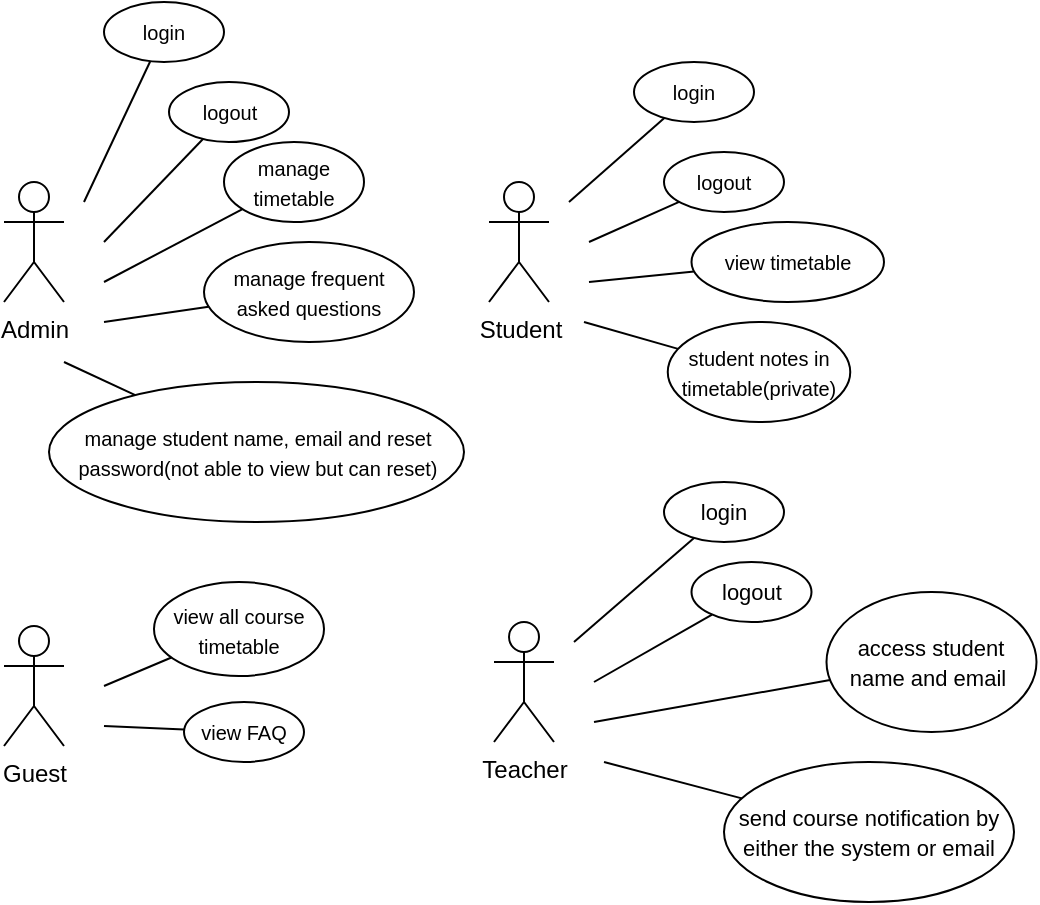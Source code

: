 <mxfile version="26.0.10">
  <diagram name="Page-1" id="ditq6TT-ULRenWaYCBOm">
    <mxGraphModel dx="782" dy="542" grid="1" gridSize="10" guides="1" tooltips="1" connect="1" arrows="1" fold="1" page="1" pageScale="1" pageWidth="850" pageHeight="1100" math="0" shadow="0">
      <root>
        <mxCell id="0" />
        <mxCell id="1" parent="0" />
        <mxCell id="n8QMbI-Mnah7mbgpFxKV-7" value="Admin" style="shape=umlActor;verticalLabelPosition=bottom;verticalAlign=top;html=1;" parent="1" vertex="1">
          <mxGeometry x="60" y="100" width="30" height="60" as="geometry" />
        </mxCell>
        <mxCell id="n8QMbI-Mnah7mbgpFxKV-12" value="" style="endArrow=none;html=1;rounded=0;" parent="1" target="n8QMbI-Mnah7mbgpFxKV-13" edge="1">
          <mxGeometry width="50" height="50" relative="1" as="geometry">
            <mxPoint x="100" y="110" as="sourcePoint" />
            <mxPoint x="150" y="100" as="targetPoint" />
          </mxGeometry>
        </mxCell>
        <mxCell id="n8QMbI-Mnah7mbgpFxKV-13" value="&lt;font style=&quot;font-size: 10px;&quot;&gt;login&lt;/font&gt;" style="ellipse;whiteSpace=wrap;html=1;" parent="1" vertex="1">
          <mxGeometry x="110" y="10" width="60" height="30" as="geometry" />
        </mxCell>
        <mxCell id="n8QMbI-Mnah7mbgpFxKV-14" value="" style="endArrow=none;html=1;rounded=0;" parent="1" target="n8QMbI-Mnah7mbgpFxKV-15" edge="1">
          <mxGeometry width="50" height="50" relative="1" as="geometry">
            <mxPoint x="110" y="130" as="sourcePoint" />
            <mxPoint x="165" y="150" as="targetPoint" />
          </mxGeometry>
        </mxCell>
        <mxCell id="n8QMbI-Mnah7mbgpFxKV-15" value="&lt;font style=&quot;font-size: 10px;&quot;&gt;logout&lt;/font&gt;" style="ellipse;whiteSpace=wrap;html=1;" parent="1" vertex="1">
          <mxGeometry x="142.5" y="50" width="60" height="30" as="geometry" />
        </mxCell>
        <mxCell id="n8QMbI-Mnah7mbgpFxKV-16" value="" style="endArrow=none;html=1;rounded=0;" parent="1" target="n8QMbI-Mnah7mbgpFxKV-17" edge="1">
          <mxGeometry width="50" height="50" relative="1" as="geometry">
            <mxPoint x="110" y="150" as="sourcePoint" />
            <mxPoint x="160" y="190" as="targetPoint" />
          </mxGeometry>
        </mxCell>
        <mxCell id="n8QMbI-Mnah7mbgpFxKV-17" value="&lt;span style=&quot;font-size: 10px;&quot;&gt;manage timetable&lt;/span&gt;" style="ellipse;whiteSpace=wrap;html=1;" parent="1" vertex="1">
          <mxGeometry x="170" y="80" width="70" height="40" as="geometry" />
        </mxCell>
        <mxCell id="n8QMbI-Mnah7mbgpFxKV-18" value="Student" style="shape=umlActor;verticalLabelPosition=bottom;verticalAlign=top;html=1;" parent="1" vertex="1">
          <mxGeometry x="302.5" y="100" width="30" height="60" as="geometry" />
        </mxCell>
        <mxCell id="n8QMbI-Mnah7mbgpFxKV-19" value="" style="endArrow=none;html=1;rounded=0;" parent="1" target="n8QMbI-Mnah7mbgpFxKV-20" edge="1">
          <mxGeometry width="50" height="50" relative="1" as="geometry">
            <mxPoint x="342.5" y="110" as="sourcePoint" />
            <mxPoint x="392.5" y="100" as="targetPoint" />
          </mxGeometry>
        </mxCell>
        <mxCell id="n8QMbI-Mnah7mbgpFxKV-20" value="&lt;font style=&quot;font-size: 10px;&quot;&gt;login&lt;/font&gt;" style="ellipse;whiteSpace=wrap;html=1;" parent="1" vertex="1">
          <mxGeometry x="375" y="40" width="60" height="30" as="geometry" />
        </mxCell>
        <mxCell id="n8QMbI-Mnah7mbgpFxKV-21" value="" style="endArrow=none;html=1;rounded=0;" parent="1" target="n8QMbI-Mnah7mbgpFxKV-22" edge="1">
          <mxGeometry width="50" height="50" relative="1" as="geometry">
            <mxPoint x="352.5" y="130" as="sourcePoint" />
            <mxPoint x="407.5" y="150" as="targetPoint" />
          </mxGeometry>
        </mxCell>
        <mxCell id="n8QMbI-Mnah7mbgpFxKV-22" value="&lt;font style=&quot;font-size: 10px;&quot;&gt;logout&lt;/font&gt;" style="ellipse;whiteSpace=wrap;html=1;" parent="1" vertex="1">
          <mxGeometry x="390" y="85" width="60" height="30" as="geometry" />
        </mxCell>
        <mxCell id="n8QMbI-Mnah7mbgpFxKV-23" value="" style="endArrow=none;html=1;rounded=0;" parent="1" target="n8QMbI-Mnah7mbgpFxKV-24" edge="1">
          <mxGeometry width="50" height="50" relative="1" as="geometry">
            <mxPoint x="352.5" y="150" as="sourcePoint" />
            <mxPoint x="402.5" y="190" as="targetPoint" />
          </mxGeometry>
        </mxCell>
        <mxCell id="n8QMbI-Mnah7mbgpFxKV-24" value="&lt;font style=&quot;font-size: 10px;&quot;&gt;view timetable&lt;/font&gt;" style="ellipse;whiteSpace=wrap;html=1;" parent="1" vertex="1">
          <mxGeometry x="403.75" y="120" width="96.25" height="40" as="geometry" />
        </mxCell>
        <mxCell id="n8QMbI-Mnah7mbgpFxKV-32" value="Guest" style="shape=umlActor;verticalLabelPosition=bottom;verticalAlign=top;html=1;" parent="1" vertex="1">
          <mxGeometry x="60" y="322" width="30" height="60" as="geometry" />
        </mxCell>
        <mxCell id="n8QMbI-Mnah7mbgpFxKV-35" value="" style="endArrow=none;html=1;rounded=0;" parent="1" target="n8QMbI-Mnah7mbgpFxKV-36" edge="1">
          <mxGeometry width="50" height="50" relative="1" as="geometry">
            <mxPoint x="110" y="352" as="sourcePoint" />
            <mxPoint x="165" y="372" as="targetPoint" />
          </mxGeometry>
        </mxCell>
        <mxCell id="n8QMbI-Mnah7mbgpFxKV-36" value="&lt;font style=&quot;font-size: 10px;&quot;&gt;view all course timetable&lt;/font&gt;" style="ellipse;whiteSpace=wrap;html=1;" parent="1" vertex="1">
          <mxGeometry x="135" y="300" width="85" height="47" as="geometry" />
        </mxCell>
        <mxCell id="n8QMbI-Mnah7mbgpFxKV-37" value="" style="endArrow=none;html=1;rounded=0;" parent="1" target="n8QMbI-Mnah7mbgpFxKV-38" edge="1">
          <mxGeometry width="50" height="50" relative="1" as="geometry">
            <mxPoint x="110" y="372" as="sourcePoint" />
            <mxPoint x="160" y="412" as="targetPoint" />
          </mxGeometry>
        </mxCell>
        <mxCell id="n8QMbI-Mnah7mbgpFxKV-38" value="&lt;font style=&quot;font-size: 10px;&quot;&gt;view FAQ&lt;/font&gt;" style="ellipse;whiteSpace=wrap;html=1;" parent="1" vertex="1">
          <mxGeometry x="150" y="360" width="60" height="30" as="geometry" />
        </mxCell>
        <mxCell id="n8QMbI-Mnah7mbgpFxKV-39" value="Teacher" style="shape=umlActor;verticalLabelPosition=bottom;verticalAlign=top;html=1;" parent="1" vertex="1">
          <mxGeometry x="305" y="320" width="30" height="60" as="geometry" />
        </mxCell>
        <mxCell id="n8QMbI-Mnah7mbgpFxKV-40" value="" style="endArrow=none;html=1;rounded=0;" parent="1" target="n8QMbI-Mnah7mbgpFxKV-41" edge="1">
          <mxGeometry width="50" height="50" relative="1" as="geometry">
            <mxPoint x="345" y="330" as="sourcePoint" />
            <mxPoint x="395" y="320" as="targetPoint" />
          </mxGeometry>
        </mxCell>
        <mxCell id="n8QMbI-Mnah7mbgpFxKV-41" value="&lt;font style=&quot;font-size: 11px;&quot;&gt;login&lt;/font&gt;" style="ellipse;whiteSpace=wrap;html=1;" parent="1" vertex="1">
          <mxGeometry x="390" y="250" width="60" height="30" as="geometry" />
        </mxCell>
        <mxCell id="n8QMbI-Mnah7mbgpFxKV-42" value="" style="endArrow=none;html=1;rounded=0;" parent="1" target="n8QMbI-Mnah7mbgpFxKV-43" edge="1">
          <mxGeometry width="50" height="50" relative="1" as="geometry">
            <mxPoint x="355" y="350" as="sourcePoint" />
            <mxPoint x="410" y="370" as="targetPoint" />
          </mxGeometry>
        </mxCell>
        <mxCell id="n8QMbI-Mnah7mbgpFxKV-43" value="&lt;font style=&quot;font-size: 11px;&quot;&gt;logout&lt;/font&gt;" style="ellipse;whiteSpace=wrap;html=1;" parent="1" vertex="1">
          <mxGeometry x="403.75" y="290" width="60" height="30" as="geometry" />
        </mxCell>
        <mxCell id="n8QMbI-Mnah7mbgpFxKV-44" value="" style="endArrow=none;html=1;rounded=0;" parent="1" target="n8QMbI-Mnah7mbgpFxKV-45" edge="1">
          <mxGeometry width="50" height="50" relative="1" as="geometry">
            <mxPoint x="355" y="370" as="sourcePoint" />
            <mxPoint x="405" y="410" as="targetPoint" />
          </mxGeometry>
        </mxCell>
        <mxCell id="n8QMbI-Mnah7mbgpFxKV-45" value="&lt;span style=&quot;font-size: 11px;&quot;&gt;access student name and email&amp;nbsp;&lt;/span&gt;" style="ellipse;whiteSpace=wrap;html=1;" parent="1" vertex="1">
          <mxGeometry x="471.25" y="305" width="105" height="70" as="geometry" />
        </mxCell>
        <mxCell id="7FpSeeh1Pcn80eOHS-ui-1" value="" style="endArrow=none;html=1;rounded=0;" edge="1" parent="1" target="7FpSeeh1Pcn80eOHS-ui-2">
          <mxGeometry width="50" height="50" relative="1" as="geometry">
            <mxPoint x="110" y="170" as="sourcePoint" />
            <mxPoint x="165" y="245" as="targetPoint" />
          </mxGeometry>
        </mxCell>
        <mxCell id="7FpSeeh1Pcn80eOHS-ui-2" value="&lt;span style=&quot;font-size: 10px;&quot;&gt;manage frequent asked questions&lt;/span&gt;" style="ellipse;whiteSpace=wrap;html=1;" vertex="1" parent="1">
          <mxGeometry x="160" y="130" width="105" height="50" as="geometry" />
        </mxCell>
        <mxCell id="7FpSeeh1Pcn80eOHS-ui-4" value="" style="endArrow=none;html=1;rounded=0;" edge="1" parent="1" target="7FpSeeh1Pcn80eOHS-ui-5">
          <mxGeometry width="50" height="50" relative="1" as="geometry">
            <mxPoint x="90" y="190" as="sourcePoint" />
            <mxPoint x="145" y="305" as="targetPoint" />
          </mxGeometry>
        </mxCell>
        <mxCell id="7FpSeeh1Pcn80eOHS-ui-5" value="&lt;span style=&quot;font-size: 10px;&quot;&gt;manage student name, email and reset password(not able to view but can reset)&lt;/span&gt;" style="ellipse;whiteSpace=wrap;html=1;" vertex="1" parent="1">
          <mxGeometry x="82.5" y="200" width="207.5" height="70" as="geometry" />
        </mxCell>
        <mxCell id="7FpSeeh1Pcn80eOHS-ui-6" value="" style="endArrow=none;html=1;rounded=0;" edge="1" parent="1" target="7FpSeeh1Pcn80eOHS-ui-7">
          <mxGeometry width="50" height="50" relative="1" as="geometry">
            <mxPoint x="350" y="170" as="sourcePoint" />
            <mxPoint x="402.5" y="250" as="targetPoint" />
          </mxGeometry>
        </mxCell>
        <mxCell id="7FpSeeh1Pcn80eOHS-ui-7" value="&lt;font style=&quot;font-size: 10px;&quot;&gt;student notes in timetable(private)&lt;/font&gt;" style="ellipse;whiteSpace=wrap;html=1;" vertex="1" parent="1">
          <mxGeometry x="391.88" y="170" width="91.25" height="50" as="geometry" />
        </mxCell>
        <mxCell id="7FpSeeh1Pcn80eOHS-ui-8" value="" style="endArrow=none;html=1;rounded=0;" edge="1" parent="1" target="7FpSeeh1Pcn80eOHS-ui-9">
          <mxGeometry width="50" height="50" relative="1" as="geometry">
            <mxPoint x="360" y="390" as="sourcePoint" />
            <mxPoint x="400" y="490" as="targetPoint" />
          </mxGeometry>
        </mxCell>
        <mxCell id="7FpSeeh1Pcn80eOHS-ui-9" value="&lt;span style=&quot;font-size: 11px;&quot;&gt;send course notification by either the system or email&lt;/span&gt;" style="ellipse;whiteSpace=wrap;html=1;" vertex="1" parent="1">
          <mxGeometry x="420" y="390" width="145" height="70" as="geometry" />
        </mxCell>
      </root>
    </mxGraphModel>
  </diagram>
</mxfile>
